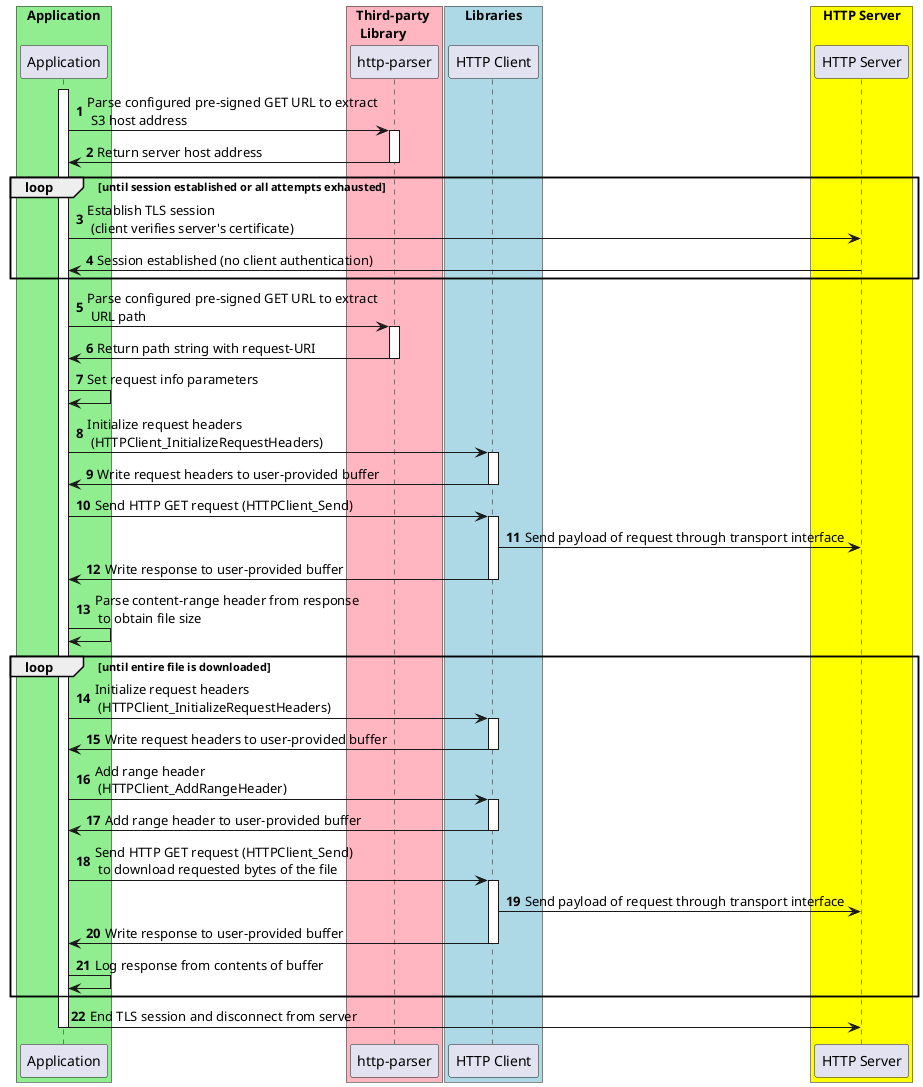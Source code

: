 @startuml
skinparam classFontSize 8
skinparam classFontName Helvetica
autonumber

box "Application" #LightGreen
    participant "Application" as application
end box

box "Third-party \n Library" #LightPink
    participant "http-parser" as parser
end box

box "Libraries" #LightBlue
    participant "HTTP Client" as http
end box

box "HTTP Server" #Yellow
    participant "HTTP Server" as server
end box

activate application

application -> parser : Parse configured pre-signed GET URL to extract\n S3 host address
activate parser
parser -> application : Return server host address
deactivate parser

loop until session established or all attempts exhausted
application -> server : Establish TLS session\n (client verifies server's certificate)
server -> application : Session established (no client authentication)
end

application -> parser : Parse configured pre-signed GET URL to extract\n URL path
activate parser
parser -> application : Return path string with request-URI
deactivate parser

application -> application: Set request info parameters
application -> http: Initialize request headers\n (HTTPClient_InitializeRequestHeaders)
activate http
http -> application : Write request headers to user-provided buffer
deactivate http

application -> http : Send HTTP GET request (HTTPClient_Send)
activate http
http -> server: Send payload of request through transport interface
http -> application : Write response to user-provided buffer
deactivate http
application -> application: Parse content-range header from response\n to obtain file size

loop until entire file is downloaded
application -> http: Initialize request headers\n (HTTPClient_InitializeRequestHeaders)
activate http
http -> application : Write request headers to user-provided buffer
deactivate http
application -> http: Add range header\n (HTTPClient_AddRangeHeader)
activate http
http -> application : Add range header to user-provided buffer
deactivate http
application -> http : Send HTTP GET request (HTTPClient_Send)\n to download requested bytes of the file
activate http
http -> server: Send payload of request through transport interface
http -> application : Write response to user-provided buffer
deactivate http
application -> application: Log response from contents of buffer
end

application -> server: End TLS session and disconnect from server

deactivate application
@enduml
